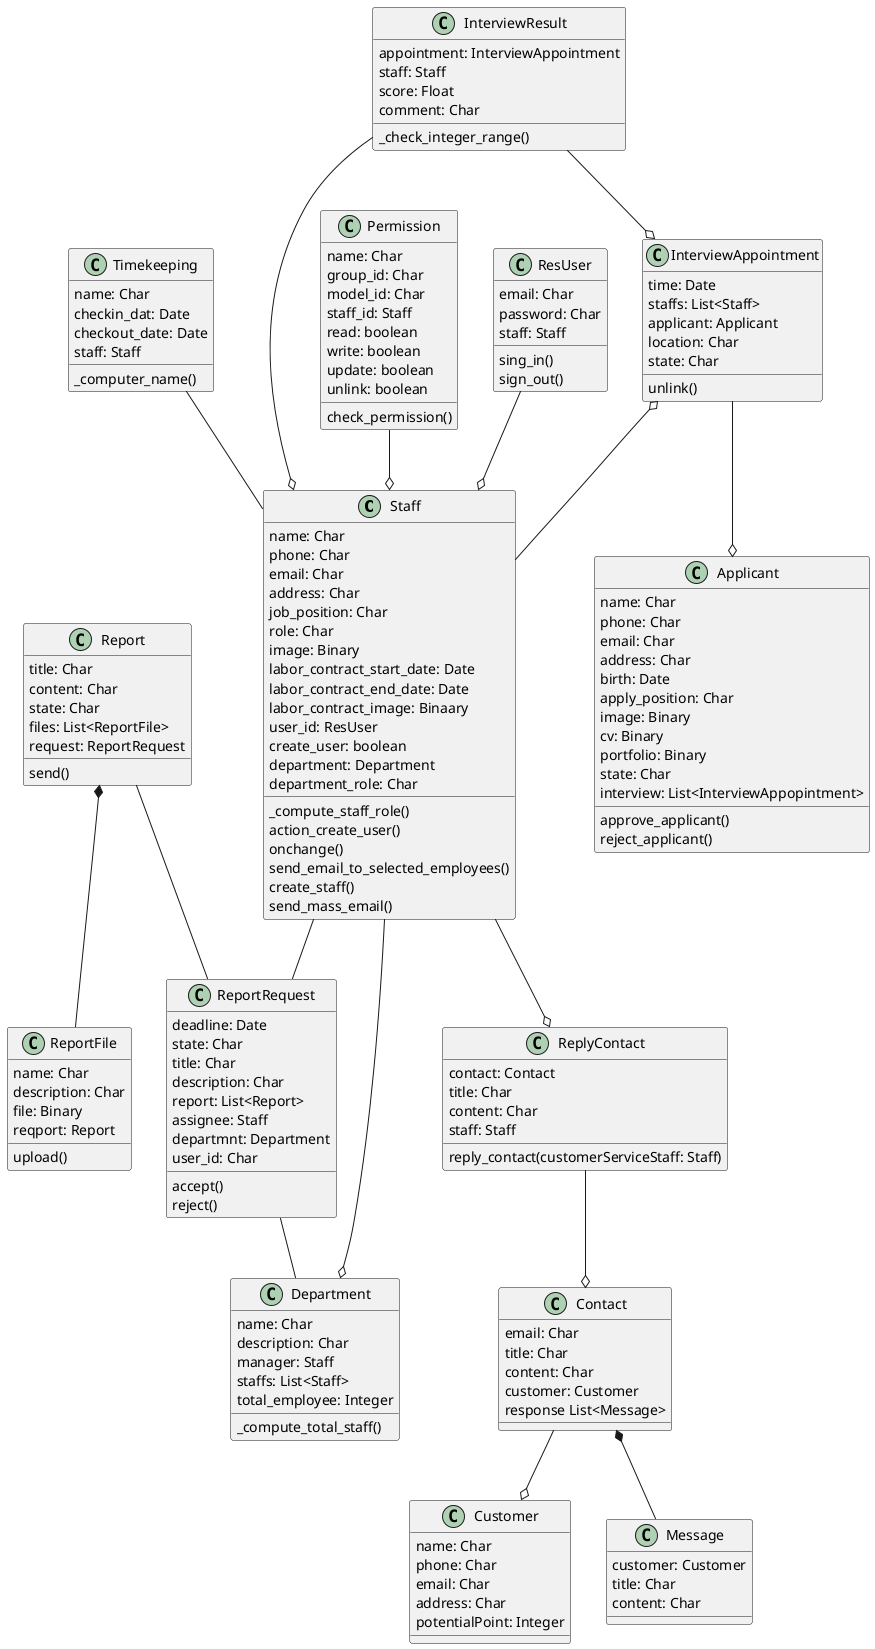 @startuml
class Staff {
name: Char
phone: Char
email: Char
address: Char
job_position: Char
role: Char
image: Binary
labor_contract_start_date: Date
labor_contract_end_date: Date
labor_contract_image: Binaary
user_id: ResUser
create_user: boolean
department: Department
department_role: Char
_compute_staff_role()
action_create_user()
onchange()
send_email_to_selected_employees()
create_staff()
send_mass_email()
}

class Timekeeping {
name: Char
checkin_dat: Date
checkout_date: Date
staff: Staff
_computer_name()
}

class Department {
name: Char
description: Char
manager: Staff
staffs: List<Staff>
total_employee: Integer 
_compute_total_staff()
}

class ReportRequest {
deadline: Date
state: Char
title: Char
description: Char
report: List<Report>
assignee: Staff
departmnt: Department
user_id: Char
accept()
reject()
}

class ReportFile {
name: Char
description: Char
file: Binary
reqport: Report
upload()
}

class Report {
title: Char
content: Char
state: Char
files: List<ReportFile>
request: ReportRequest
send()
}

class InterviewResult {
appointment: InterviewAppointment
staff: Staff
score: Float
comment: Char
_check_integer_range()
}

class InterviewAppointment {
time: Date
staffs: List<Staff>
applicant: Applicant
location: Char
state: Char
unlink()
}

class Applicant {
name: Char
phone: Char
email: Char
address: Char
birth: Date
apply_position: Char
image: Binary
cv: Binary
portfolio: Binary
state: Char
interview: List<InterviewAppopintment>
approve_applicant()
reject_applicant()
}

class Contact {
email: Char
title: Char
content: Char
customer: Customer
response List<Message>
}

class Customer {
name: Char
phone: Char
email: Char
address: Char
potentialPoint: Integer
}

class Message {
customer: Customer
title: Char
content: Char
}

class ReplyContact {
contact: Contact
title: Char
content: Char
staff: Staff
reply_contact(customerServiceStaff: Staff)
}

class Permission {
name: Char
group_id: Char
model_id: Char
staff_id: Staff
read: boolean
write: boolean
update: boolean
unlink: boolean
check_permission()
}

class ResUser {
email: Char
password: Char
staff: Staff
sing_in()
sign_out()
}


Timekeeping -- Staff
Staff --o Department
Staff -- ReportRequest
ReportRequest -- Department
Report *-- ReportFile
Report -- ReportRequest
InterviewAppointment o-- Staff
InterviewResult --o Staff
InterviewResult --o InterviewAppointment
InterviewAppointment --o Applicant
Staff --o ReplyContact
ReplyContact --o Contact
Contact --o Customer
Contact *-- Message
Permission --o Staff
ResUser --o Staff

@enduml
